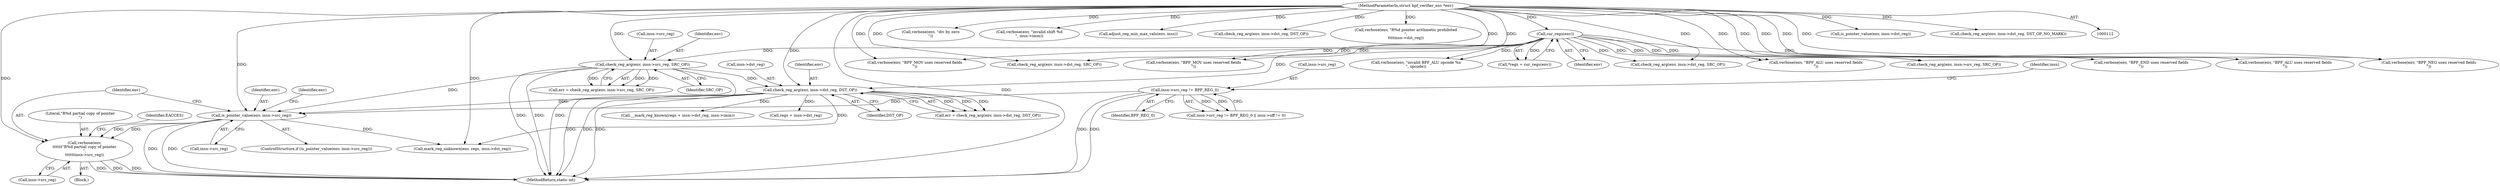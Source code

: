digraph "0_linux_95a762e2c8c942780948091f8f2a4f32fce1ac6f@pointer" {
"1000384" [label="(Call,verbose(env,\n\t\t\t\t\t\t\"R%d partial copy of pointer\n\",\n\t\t\t\t\t\tinsn->src_reg))"];
"1000378" [label="(Call,is_pointer_value(env, insn->src_reg))"];
"1000329" [label="(Call,check_reg_arg(env, insn->dst_reg, DST_OP))"];
"1000296" [label="(Call,check_reg_arg(env, insn->src_reg, SRC_OP))"];
"1000119" [label="(Call,cur_regs(env))"];
"1000113" [label="(MethodParameterIn,struct bpf_verifier_env *env)"];
"1000310" [label="(Call,insn->src_reg != BPF_REG_0)"];
"1000552" [label="(Call,verbose(env, \"div by zero\n\"))"];
"1000603" [label="(Call,verbose(env, \"invalid shift %d\n\", insn->imm))"];
"1000625" [label="(Call,adjust_reg_min_max_vals(env, insn))"];
"1000117" [label="(Call,*regs = cur_regs(env))"];
"1000294" [label="(Call,err = check_reg_arg(env, insn->src_reg, SRC_OP))"];
"1000321" [label="(Call,verbose(env, \"BPF_MOV uses reserved fields\n\"))"];
"1000251" [label="(Call,check_reg_arg(env, insn->dst_reg, DST_OP))"];
"1000309" [label="(Call,insn->src_reg != BPF_REG_0 || insn->off != 0)"];
"1000329" [label="(Call,check_reg_arg(env, insn->dst_reg, DST_OP))"];
"1000434" [label="(Call,__mark_reg_known(regs + insn->dst_reg, insn->imm))"];
"1000330" [label="(Identifier,env)"];
"1000387" [label="(Call,insn->src_reg)"];
"1000301" [label="(Identifier,SRC_OP)"];
"1000435" [label="(Call,regs + insn->dst_reg)"];
"1000377" [label="(ControlStructure,if (is_pointer_value(env, insn->src_reg)))"];
"1000383" [label="(Block,)"];
"1000394" [label="(Identifier,env)"];
"1000240" [label="(Call,verbose(env, \"R%d pointer arithmetic prohibited\n\",\n\t\t\t\tinsn->dst_reg))"];
"1000113" [label="(MethodParameterIn,struct bpf_verifier_env *env)"];
"1000380" [label="(Call,insn->src_reg)"];
"1000449" [label="(Call,verbose(env, \"invalid BPF_ALU opcode %x\n\", opcode))"];
"1000385" [label="(Identifier,env)"];
"1000288" [label="(Call,verbose(env, \"BPF_MOV uses reserved fields\n\"))"];
"1000379" [label="(Identifier,env)"];
"1000331" [label="(Call,insn->dst_reg)"];
"1000169" [label="(Call,verbose(env, \"BPF_NEG uses reserved fields\n\"))"];
"1000311" [label="(Call,insn->src_reg)"];
"1000386" [label="(Literal,\"R%d partial copy of pointer\n\")"];
"1000310" [label="(Call,insn->src_reg != BPF_REG_0)"];
"1000334" [label="(Identifier,DST_OP)"];
"1000119" [label="(Call,cur_regs(env))"];
"1000120" [label="(Identifier,env)"];
"1000479" [label="(Call,verbose(env, \"BPF_ALU uses reserved fields\n\"))"];
"1000314" [label="(Identifier,BPF_REG_0)"];
"1000296" [label="(Call,check_reg_arg(env, insn->src_reg, SRC_OP))"];
"1000487" [label="(Call,check_reg_arg(env, insn->src_reg, SRC_OP))"];
"1000215" [label="(Call,verbose(env, \"BPF_END uses reserved fields\n\"))"];
"1000223" [label="(Call,check_reg_arg(env, insn->dst_reg, SRC_OP))"];
"1000378" [label="(Call,is_pointer_value(env, insn->src_reg))"];
"1000317" [label="(Identifier,insn)"];
"1000298" [label="(Call,insn->src_reg)"];
"1000630" [label="(MethodReturn,static int)"];
"1000392" [label="(Identifier,EACCES)"];
"1000393" [label="(Call,mark_reg_unknown(env, regs, insn->dst_reg))"];
"1000297" [label="(Identifier,env)"];
"1000512" [label="(Call,verbose(env, \"BPF_ALU uses reserved fields\n\"))"];
"1000520" [label="(Call,check_reg_arg(env, insn->dst_reg, SRC_OP))"];
"1000234" [label="(Call,is_pointer_value(env, insn->dst_reg))"];
"1000384" [label="(Call,verbose(env,\n\t\t\t\t\t\t\"R%d partial copy of pointer\n\",\n\t\t\t\t\t\tinsn->src_reg))"];
"1000327" [label="(Call,err = check_reg_arg(env, insn->dst_reg, DST_OP))"];
"1000614" [label="(Call,check_reg_arg(env, insn->dst_reg, DST_OP_NO_MARK))"];
"1000384" -> "1000383"  [label="AST: "];
"1000384" -> "1000387"  [label="CFG: "];
"1000385" -> "1000384"  [label="AST: "];
"1000386" -> "1000384"  [label="AST: "];
"1000387" -> "1000384"  [label="AST: "];
"1000392" -> "1000384"  [label="CFG: "];
"1000384" -> "1000630"  [label="DDG: "];
"1000384" -> "1000630"  [label="DDG: "];
"1000384" -> "1000630"  [label="DDG: "];
"1000378" -> "1000384"  [label="DDG: "];
"1000378" -> "1000384"  [label="DDG: "];
"1000113" -> "1000384"  [label="DDG: "];
"1000378" -> "1000377"  [label="AST: "];
"1000378" -> "1000380"  [label="CFG: "];
"1000379" -> "1000378"  [label="AST: "];
"1000380" -> "1000378"  [label="AST: "];
"1000385" -> "1000378"  [label="CFG: "];
"1000394" -> "1000378"  [label="CFG: "];
"1000378" -> "1000630"  [label="DDG: "];
"1000378" -> "1000630"  [label="DDG: "];
"1000329" -> "1000378"  [label="DDG: "];
"1000113" -> "1000378"  [label="DDG: "];
"1000296" -> "1000378"  [label="DDG: "];
"1000310" -> "1000378"  [label="DDG: "];
"1000378" -> "1000393"  [label="DDG: "];
"1000329" -> "1000327"  [label="AST: "];
"1000329" -> "1000334"  [label="CFG: "];
"1000330" -> "1000329"  [label="AST: "];
"1000331" -> "1000329"  [label="AST: "];
"1000334" -> "1000329"  [label="AST: "];
"1000327" -> "1000329"  [label="CFG: "];
"1000329" -> "1000630"  [label="DDG: "];
"1000329" -> "1000630"  [label="DDG: "];
"1000329" -> "1000630"  [label="DDG: "];
"1000329" -> "1000327"  [label="DDG: "];
"1000329" -> "1000327"  [label="DDG: "];
"1000329" -> "1000327"  [label="DDG: "];
"1000296" -> "1000329"  [label="DDG: "];
"1000119" -> "1000329"  [label="DDG: "];
"1000113" -> "1000329"  [label="DDG: "];
"1000329" -> "1000393"  [label="DDG: "];
"1000329" -> "1000434"  [label="DDG: "];
"1000329" -> "1000435"  [label="DDG: "];
"1000296" -> "1000294"  [label="AST: "];
"1000296" -> "1000301"  [label="CFG: "];
"1000297" -> "1000296"  [label="AST: "];
"1000298" -> "1000296"  [label="AST: "];
"1000301" -> "1000296"  [label="AST: "];
"1000294" -> "1000296"  [label="CFG: "];
"1000296" -> "1000630"  [label="DDG: "];
"1000296" -> "1000630"  [label="DDG: "];
"1000296" -> "1000630"  [label="DDG: "];
"1000296" -> "1000294"  [label="DDG: "];
"1000296" -> "1000294"  [label="DDG: "];
"1000296" -> "1000294"  [label="DDG: "];
"1000119" -> "1000296"  [label="DDG: "];
"1000113" -> "1000296"  [label="DDG: "];
"1000119" -> "1000117"  [label="AST: "];
"1000119" -> "1000120"  [label="CFG: "];
"1000120" -> "1000119"  [label="AST: "];
"1000117" -> "1000119"  [label="CFG: "];
"1000119" -> "1000117"  [label="DDG: "];
"1000113" -> "1000119"  [label="DDG: "];
"1000119" -> "1000169"  [label="DDG: "];
"1000119" -> "1000215"  [label="DDG: "];
"1000119" -> "1000223"  [label="DDG: "];
"1000119" -> "1000288"  [label="DDG: "];
"1000119" -> "1000321"  [label="DDG: "];
"1000119" -> "1000449"  [label="DDG: "];
"1000119" -> "1000479"  [label="DDG: "];
"1000119" -> "1000487"  [label="DDG: "];
"1000119" -> "1000512"  [label="DDG: "];
"1000119" -> "1000520"  [label="DDG: "];
"1000113" -> "1000112"  [label="AST: "];
"1000113" -> "1000630"  [label="DDG: "];
"1000113" -> "1000169"  [label="DDG: "];
"1000113" -> "1000215"  [label="DDG: "];
"1000113" -> "1000223"  [label="DDG: "];
"1000113" -> "1000234"  [label="DDG: "];
"1000113" -> "1000240"  [label="DDG: "];
"1000113" -> "1000251"  [label="DDG: "];
"1000113" -> "1000288"  [label="DDG: "];
"1000113" -> "1000321"  [label="DDG: "];
"1000113" -> "1000393"  [label="DDG: "];
"1000113" -> "1000449"  [label="DDG: "];
"1000113" -> "1000479"  [label="DDG: "];
"1000113" -> "1000487"  [label="DDG: "];
"1000113" -> "1000512"  [label="DDG: "];
"1000113" -> "1000520"  [label="DDG: "];
"1000113" -> "1000552"  [label="DDG: "];
"1000113" -> "1000603"  [label="DDG: "];
"1000113" -> "1000614"  [label="DDG: "];
"1000113" -> "1000625"  [label="DDG: "];
"1000310" -> "1000309"  [label="AST: "];
"1000310" -> "1000314"  [label="CFG: "];
"1000311" -> "1000310"  [label="AST: "];
"1000314" -> "1000310"  [label="AST: "];
"1000317" -> "1000310"  [label="CFG: "];
"1000309" -> "1000310"  [label="CFG: "];
"1000310" -> "1000630"  [label="DDG: "];
"1000310" -> "1000630"  [label="DDG: "];
"1000310" -> "1000309"  [label="DDG: "];
"1000310" -> "1000309"  [label="DDG: "];
}
